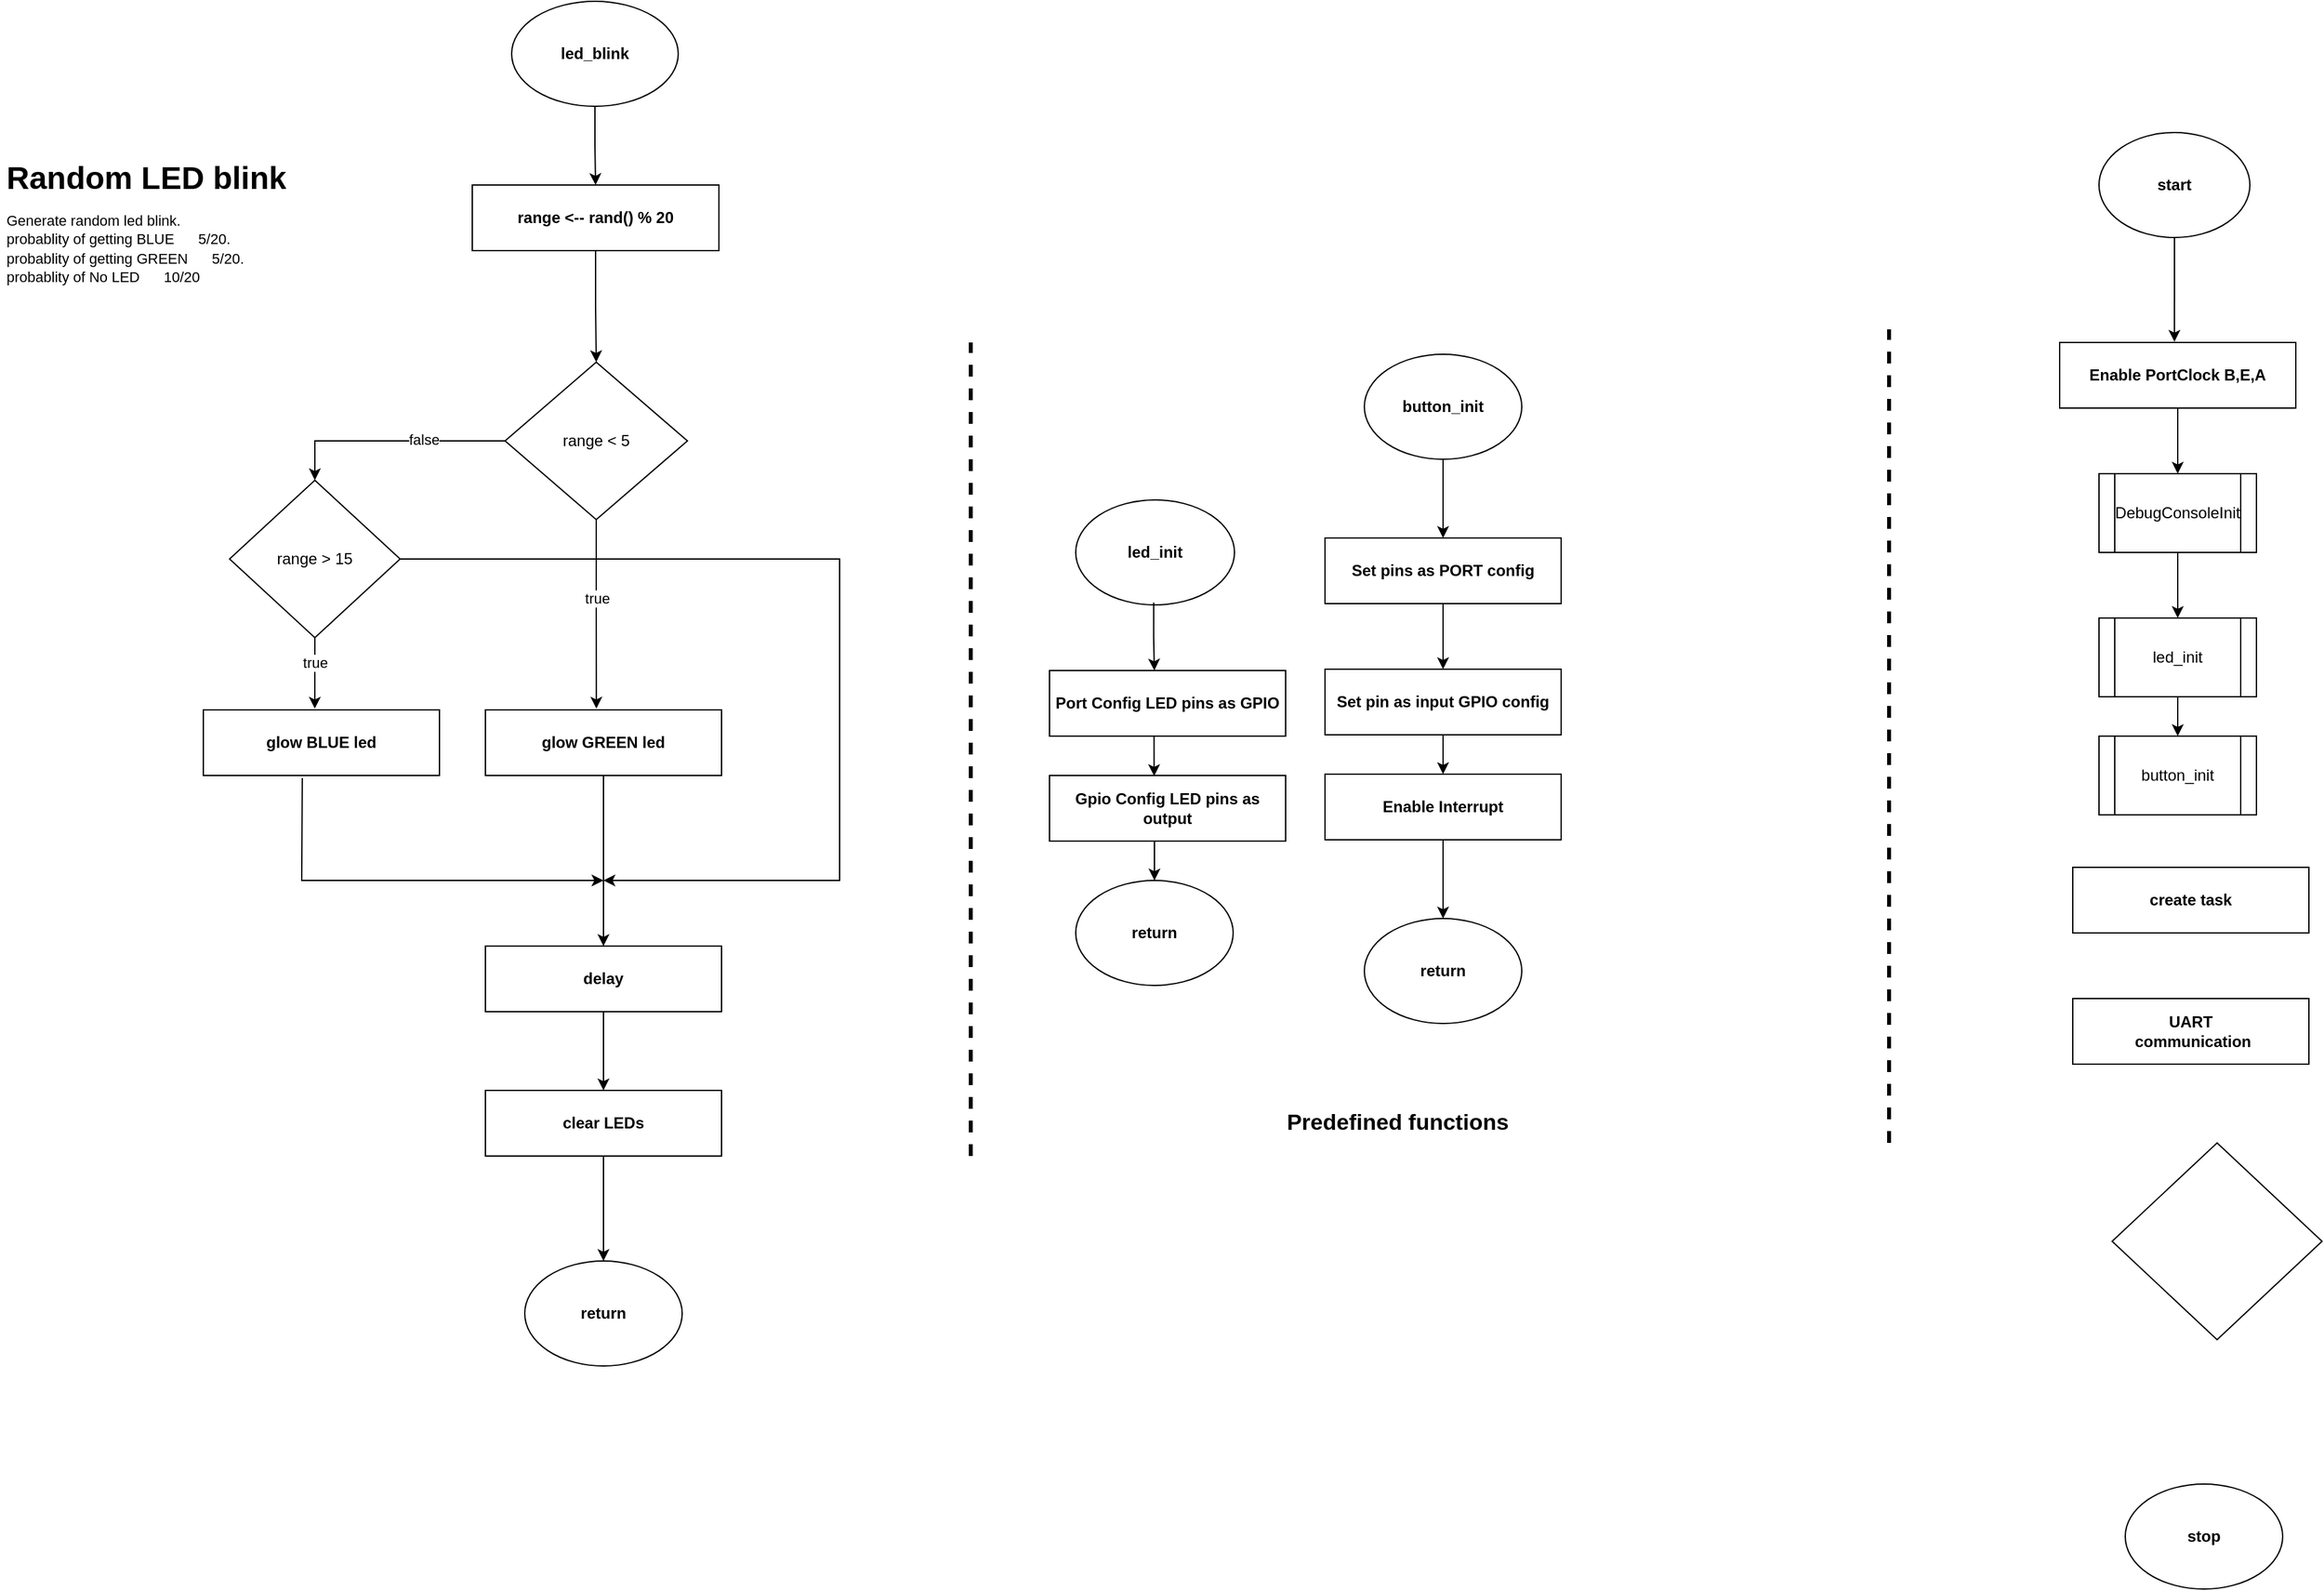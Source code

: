 <mxfile version="21.6.8" type="device">
  <diagram id="C5RBs43oDa-KdzZeNtuy" name="Page-1">
    <mxGraphModel dx="2610" dy="2206" grid="1" gridSize="10" guides="1" tooltips="1" connect="1" arrows="1" fold="1" page="1" pageScale="1" pageWidth="827" pageHeight="1169" math="0" shadow="0">
      <root>
        <mxCell id="WIyWlLk6GJQsqaUBKTNV-0" />
        <mxCell id="WIyWlLk6GJQsqaUBKTNV-1" parent="WIyWlLk6GJQsqaUBKTNV-0" />
        <mxCell id="5kIZXdPeI2GXVFiAJAgS-0" value="led_init" style="ellipse;whiteSpace=wrap;html=1;fontSize=12;fontStyle=1" vertex="1" parent="WIyWlLk6GJQsqaUBKTNV-1">
          <mxGeometry x="150" y="180" width="121" height="80" as="geometry" />
        </mxCell>
        <mxCell id="5kIZXdPeI2GXVFiAJAgS-1" value="return" style="ellipse;whiteSpace=wrap;html=1;fontSize=12;fontStyle=1" vertex="1" parent="WIyWlLk6GJQsqaUBKTNV-1">
          <mxGeometry x="150" y="470" width="120" height="80" as="geometry" />
        </mxCell>
        <mxCell id="5kIZXdPeI2GXVFiAJAgS-11" style="edgeStyle=orthogonalEdgeStyle;rounded=0;orthogonalLoop=1;jettySize=auto;html=1;exitX=0.491;exitY=0.978;exitDx=0;exitDy=0;fontSize=12;fontStyle=1;entryX=0.444;entryY=0;entryDx=0;entryDy=0;entryPerimeter=0;exitPerimeter=0;" edge="1" parent="WIyWlLk6GJQsqaUBKTNV-1" source="5kIZXdPeI2GXVFiAJAgS-0" target="5kIZXdPeI2GXVFiAJAgS-4">
          <mxGeometry relative="1" as="geometry">
            <mxPoint x="210" y="260" as="sourcePoint" />
            <mxPoint x="210" y="280" as="targetPoint" />
          </mxGeometry>
        </mxCell>
        <mxCell id="5kIZXdPeI2GXVFiAJAgS-13" style="edgeStyle=orthogonalEdgeStyle;rounded=0;orthogonalLoop=1;jettySize=auto;html=1;exitX=0.5;exitY=1;exitDx=0;exitDy=0;entryX=0.443;entryY=0.009;entryDx=0;entryDy=0;entryPerimeter=0;fontSize=12;fontStyle=1" edge="1" parent="WIyWlLk6GJQsqaUBKTNV-1" source="5kIZXdPeI2GXVFiAJAgS-4" target="5kIZXdPeI2GXVFiAJAgS-5">
          <mxGeometry relative="1" as="geometry" />
        </mxCell>
        <mxCell id="5kIZXdPeI2GXVFiAJAgS-4" value="Port Config LED pins as GPIO" style="rounded=0;whiteSpace=wrap;html=1;fontSize=12;fontStyle=1" vertex="1" parent="WIyWlLk6GJQsqaUBKTNV-1">
          <mxGeometry x="130" y="310" width="180" height="50" as="geometry" />
        </mxCell>
        <mxCell id="5kIZXdPeI2GXVFiAJAgS-14" style="edgeStyle=orthogonalEdgeStyle;rounded=0;orthogonalLoop=1;jettySize=auto;html=1;exitX=0.5;exitY=1;exitDx=0;exitDy=0;entryX=0.5;entryY=0;entryDx=0;entryDy=0;fontSize=12;fontStyle=1" edge="1" parent="WIyWlLk6GJQsqaUBKTNV-1" source="5kIZXdPeI2GXVFiAJAgS-5" target="5kIZXdPeI2GXVFiAJAgS-1">
          <mxGeometry relative="1" as="geometry" />
        </mxCell>
        <mxCell id="5kIZXdPeI2GXVFiAJAgS-5" value="Gpio Config LED pins as output" style="rounded=0;whiteSpace=wrap;html=1;fontSize=12;fontStyle=1" vertex="1" parent="WIyWlLk6GJQsqaUBKTNV-1">
          <mxGeometry x="130" y="390" width="180" height="50" as="geometry" />
        </mxCell>
        <mxCell id="5kIZXdPeI2GXVFiAJAgS-7" value="" style="rhombus;whiteSpace=wrap;html=1;fontSize=12;fontStyle=1" vertex="1" parent="WIyWlLk6GJQsqaUBKTNV-1">
          <mxGeometry x="940" y="670" width="160" height="150" as="geometry" />
        </mxCell>
        <mxCell id="5kIZXdPeI2GXVFiAJAgS-19" value="stop" style="ellipse;whiteSpace=wrap;html=1;fontSize=12;fontStyle=1" vertex="1" parent="WIyWlLk6GJQsqaUBKTNV-1">
          <mxGeometry x="950" y="930" width="120" height="80" as="geometry" />
        </mxCell>
        <mxCell id="5kIZXdPeI2GXVFiAJAgS-20" value="" style="endArrow=none;dashed=1;html=1;strokeWidth=3;rounded=0;fontStyle=1;fontSize=12;" edge="1" parent="WIyWlLk6GJQsqaUBKTNV-1">
          <mxGeometry width="50" height="50" relative="1" as="geometry">
            <mxPoint x="770" y="670" as="sourcePoint" />
            <mxPoint x="770" y="50" as="targetPoint" />
          </mxGeometry>
        </mxCell>
        <mxCell id="5kIZXdPeI2GXVFiAJAgS-21" value="" style="endArrow=none;dashed=1;html=1;strokeWidth=3;rounded=0;fontStyle=1;fontSize=12;" edge="1" parent="WIyWlLk6GJQsqaUBKTNV-1">
          <mxGeometry width="50" height="50" relative="1" as="geometry">
            <mxPoint x="70" y="680" as="sourcePoint" />
            <mxPoint x="70" y="60" as="targetPoint" />
          </mxGeometry>
        </mxCell>
        <mxCell id="5kIZXdPeI2GXVFiAJAgS-22" value="Predefined functions" style="text;html=1;align=center;verticalAlign=middle;resizable=0;points=[];autosize=1;strokeColor=none;fillColor=none;fontSize=17;fontStyle=1" vertex="1" parent="WIyWlLk6GJQsqaUBKTNV-1">
          <mxGeometry x="300" y="640" width="190" height="30" as="geometry" />
        </mxCell>
        <mxCell id="5kIZXdPeI2GXVFiAJAgS-72" style="edgeStyle=orthogonalEdgeStyle;rounded=0;orthogonalLoop=1;jettySize=auto;html=1;exitX=0.5;exitY=1;exitDx=0;exitDy=0;entryX=0.5;entryY=0;entryDx=0;entryDy=0;" edge="1" parent="WIyWlLk6GJQsqaUBKTNV-1" source="5kIZXdPeI2GXVFiAJAgS-24" target="5kIZXdPeI2GXVFiAJAgS-34">
          <mxGeometry relative="1" as="geometry" />
        </mxCell>
        <mxCell id="5kIZXdPeI2GXVFiAJAgS-24" value="led_init" style="shape=process;whiteSpace=wrap;html=1;backgroundOutline=1;" vertex="1" parent="WIyWlLk6GJQsqaUBKTNV-1">
          <mxGeometry x="930" y="270" width="120" height="60" as="geometry" />
        </mxCell>
        <mxCell id="5kIZXdPeI2GXVFiAJAgS-29" style="edgeStyle=orthogonalEdgeStyle;rounded=0;orthogonalLoop=1;jettySize=auto;html=1;exitX=0.5;exitY=1;exitDx=0;exitDy=0;" edge="1" parent="WIyWlLk6GJQsqaUBKTNV-1" source="5kIZXdPeI2GXVFiAJAgS-25" target="5kIZXdPeI2GXVFiAJAgS-24">
          <mxGeometry relative="1" as="geometry" />
        </mxCell>
        <mxCell id="5kIZXdPeI2GXVFiAJAgS-25" value="DebugConsoleInit" style="shape=process;whiteSpace=wrap;html=1;backgroundOutline=1;" vertex="1" parent="WIyWlLk6GJQsqaUBKTNV-1">
          <mxGeometry x="930" y="160" width="120" height="60" as="geometry" />
        </mxCell>
        <mxCell id="5kIZXdPeI2GXVFiAJAgS-70" style="edgeStyle=orthogonalEdgeStyle;rounded=0;orthogonalLoop=1;jettySize=auto;html=1;exitX=0.5;exitY=1;exitDx=0;exitDy=0;entryX=0.486;entryY=-0.011;entryDx=0;entryDy=0;entryPerimeter=0;" edge="1" parent="WIyWlLk6GJQsqaUBKTNV-1" source="5kIZXdPeI2GXVFiAJAgS-26" target="5kIZXdPeI2GXVFiAJAgS-69">
          <mxGeometry relative="1" as="geometry" />
        </mxCell>
        <mxCell id="5kIZXdPeI2GXVFiAJAgS-26" value="start" style="ellipse;whiteSpace=wrap;html=1;fontSize=12;fontStyle=1" vertex="1" parent="WIyWlLk6GJQsqaUBKTNV-1">
          <mxGeometry x="930" y="-100" width="115" height="80" as="geometry" />
        </mxCell>
        <mxCell id="5kIZXdPeI2GXVFiAJAgS-31" value="create task" style="rounded=0;whiteSpace=wrap;html=1;fontSize=12;fontStyle=1" vertex="1" parent="WIyWlLk6GJQsqaUBKTNV-1">
          <mxGeometry x="910" y="460" width="180" height="50" as="geometry" />
        </mxCell>
        <mxCell id="5kIZXdPeI2GXVFiAJAgS-32" value="UART&lt;br&gt;&amp;nbsp;communication" style="rounded=0;whiteSpace=wrap;html=1;fontSize=12;fontStyle=1" vertex="1" parent="WIyWlLk6GJQsqaUBKTNV-1">
          <mxGeometry x="910" y="560" width="180" height="50" as="geometry" />
        </mxCell>
        <mxCell id="5kIZXdPeI2GXVFiAJAgS-34" value="button_init" style="shape=process;whiteSpace=wrap;html=1;backgroundOutline=1;" vertex="1" parent="WIyWlLk6GJQsqaUBKTNV-1">
          <mxGeometry x="930" y="360" width="120" height="60" as="geometry" />
        </mxCell>
        <mxCell id="5kIZXdPeI2GXVFiAJAgS-35" style="edgeStyle=orthogonalEdgeStyle;rounded=0;orthogonalLoop=1;jettySize=auto;html=1;exitX=0.5;exitY=1;exitDx=0;exitDy=0;entryX=0.5;entryY=0;entryDx=0;entryDy=0;fontSize=12;fontStyle=1" edge="1" parent="WIyWlLk6GJQsqaUBKTNV-1" source="5kIZXdPeI2GXVFiAJAgS-36" target="5kIZXdPeI2GXVFiAJAgS-39">
          <mxGeometry relative="1" as="geometry" />
        </mxCell>
        <mxCell id="5kIZXdPeI2GXVFiAJAgS-36" value="button_init" style="ellipse;whiteSpace=wrap;html=1;fontSize=12;fontStyle=1" vertex="1" parent="WIyWlLk6GJQsqaUBKTNV-1">
          <mxGeometry x="370" y="69" width="120" height="80" as="geometry" />
        </mxCell>
        <mxCell id="5kIZXdPeI2GXVFiAJAgS-37" value="return" style="ellipse;whiteSpace=wrap;html=1;fontSize=12;fontStyle=1" vertex="1" parent="WIyWlLk6GJQsqaUBKTNV-1">
          <mxGeometry x="370" y="499" width="120" height="80" as="geometry" />
        </mxCell>
        <mxCell id="5kIZXdPeI2GXVFiAJAgS-38" style="edgeStyle=orthogonalEdgeStyle;rounded=0;orthogonalLoop=1;jettySize=auto;html=1;exitX=0.5;exitY=1;exitDx=0;exitDy=0;entryX=0.5;entryY=0;entryDx=0;entryDy=0;fontSize=12;fontStyle=1" edge="1" parent="WIyWlLk6GJQsqaUBKTNV-1" source="5kIZXdPeI2GXVFiAJAgS-39" target="5kIZXdPeI2GXVFiAJAgS-43">
          <mxGeometry relative="1" as="geometry">
            <mxPoint x="430.64" y="226.55" as="targetPoint" />
          </mxGeometry>
        </mxCell>
        <mxCell id="5kIZXdPeI2GXVFiAJAgS-39" value="Set pins as PORT config" style="rounded=0;whiteSpace=wrap;html=1;fontSize=12;fontStyle=1" vertex="1" parent="WIyWlLk6GJQsqaUBKTNV-1">
          <mxGeometry x="340" y="209" width="180" height="50" as="geometry" />
        </mxCell>
        <mxCell id="5kIZXdPeI2GXVFiAJAgS-42" style="edgeStyle=orthogonalEdgeStyle;rounded=0;orthogonalLoop=1;jettySize=auto;html=1;exitX=0.5;exitY=1;exitDx=0;exitDy=0;entryX=0.5;entryY=0;entryDx=0;entryDy=0;fontSize=12;fontStyle=1" edge="1" parent="WIyWlLk6GJQsqaUBKTNV-1" source="5kIZXdPeI2GXVFiAJAgS-43" target="5kIZXdPeI2GXVFiAJAgS-45">
          <mxGeometry relative="1" as="geometry" />
        </mxCell>
        <mxCell id="5kIZXdPeI2GXVFiAJAgS-43" value="Set pin as input GPIO config" style="rounded=0;whiteSpace=wrap;html=1;fontSize=12;fontStyle=1" vertex="1" parent="WIyWlLk6GJQsqaUBKTNV-1">
          <mxGeometry x="340" y="309" width="180" height="50" as="geometry" />
        </mxCell>
        <mxCell id="5kIZXdPeI2GXVFiAJAgS-44" style="edgeStyle=orthogonalEdgeStyle;rounded=0;orthogonalLoop=1;jettySize=auto;html=1;exitX=0.5;exitY=1;exitDx=0;exitDy=0;entryX=0.5;entryY=0;entryDx=0;entryDy=0;fontSize=12;fontStyle=1" edge="1" parent="WIyWlLk6GJQsqaUBKTNV-1" source="5kIZXdPeI2GXVFiAJAgS-45" target="5kIZXdPeI2GXVFiAJAgS-37">
          <mxGeometry relative="1" as="geometry" />
        </mxCell>
        <mxCell id="5kIZXdPeI2GXVFiAJAgS-45" value="Enable Interrupt" style="rounded=0;whiteSpace=wrap;html=1;fontSize=12;fontStyle=1" vertex="1" parent="WIyWlLk6GJQsqaUBKTNV-1">
          <mxGeometry x="340" y="389" width="180" height="50" as="geometry" />
        </mxCell>
        <mxCell id="5kIZXdPeI2GXVFiAJAgS-90" style="edgeStyle=orthogonalEdgeStyle;rounded=0;orthogonalLoop=1;jettySize=auto;html=1;exitX=0.5;exitY=1;exitDx=0;exitDy=0;" edge="1" parent="WIyWlLk6GJQsqaUBKTNV-1" source="5kIZXdPeI2GXVFiAJAgS-59" target="5kIZXdPeI2GXVFiAJAgS-66">
          <mxGeometry relative="1" as="geometry" />
        </mxCell>
        <mxCell id="5kIZXdPeI2GXVFiAJAgS-59" value="led_blink" style="ellipse;whiteSpace=wrap;html=1;fontSize=12;fontStyle=1" vertex="1" parent="WIyWlLk6GJQsqaUBKTNV-1">
          <mxGeometry x="-280" y="-200" width="127" height="80" as="geometry" />
        </mxCell>
        <mxCell id="5kIZXdPeI2GXVFiAJAgS-60" value="return" style="ellipse;whiteSpace=wrap;html=1;fontSize=12;fontStyle=1" vertex="1" parent="WIyWlLk6GJQsqaUBKTNV-1">
          <mxGeometry x="-270" y="760" width="120" height="80" as="geometry" />
        </mxCell>
        <mxCell id="5kIZXdPeI2GXVFiAJAgS-65" style="edgeStyle=orthogonalEdgeStyle;rounded=0;orthogonalLoop=1;jettySize=auto;html=1;exitX=0.5;exitY=1;exitDx=0;exitDy=0;entryX=0.5;entryY=0;entryDx=0;entryDy=0;fontSize=12;fontStyle=1" edge="1" parent="WIyWlLk6GJQsqaUBKTNV-1" source="5kIZXdPeI2GXVFiAJAgS-66" target="5kIZXdPeI2GXVFiAJAgS-73">
          <mxGeometry relative="1" as="geometry">
            <mxPoint x="-210.26" y="50.45" as="targetPoint" />
          </mxGeometry>
        </mxCell>
        <mxCell id="5kIZXdPeI2GXVFiAJAgS-66" value="range &amp;lt;-- rand() % 20" style="rounded=0;whiteSpace=wrap;html=1;fontSize=12;fontStyle=1" vertex="1" parent="WIyWlLk6GJQsqaUBKTNV-1">
          <mxGeometry x="-310" y="-60" width="188" height="50" as="geometry" />
        </mxCell>
        <mxCell id="5kIZXdPeI2GXVFiAJAgS-71" style="edgeStyle=orthogonalEdgeStyle;rounded=0;orthogonalLoop=1;jettySize=auto;html=1;exitX=0.5;exitY=1;exitDx=0;exitDy=0;entryX=0.5;entryY=0;entryDx=0;entryDy=0;" edge="1" parent="WIyWlLk6GJQsqaUBKTNV-1" source="5kIZXdPeI2GXVFiAJAgS-69" target="5kIZXdPeI2GXVFiAJAgS-25">
          <mxGeometry relative="1" as="geometry" />
        </mxCell>
        <mxCell id="5kIZXdPeI2GXVFiAJAgS-69" value="Enable PortClock B,E,A" style="rounded=0;whiteSpace=wrap;html=1;fontSize=12;fontStyle=1" vertex="1" parent="WIyWlLk6GJQsqaUBKTNV-1">
          <mxGeometry x="900" y="60" width="180" height="50" as="geometry" />
        </mxCell>
        <mxCell id="5kIZXdPeI2GXVFiAJAgS-77" style="edgeStyle=orthogonalEdgeStyle;rounded=0;orthogonalLoop=1;jettySize=auto;html=1;exitX=0;exitY=0.5;exitDx=0;exitDy=0;entryX=0.5;entryY=0;entryDx=0;entryDy=0;" edge="1" parent="WIyWlLk6GJQsqaUBKTNV-1" source="5kIZXdPeI2GXVFiAJAgS-73" target="5kIZXdPeI2GXVFiAJAgS-80">
          <mxGeometry relative="1" as="geometry">
            <mxPoint x="-360" y="135" as="targetPoint" />
          </mxGeometry>
        </mxCell>
        <mxCell id="5kIZXdPeI2GXVFiAJAgS-83" value="false" style="edgeLabel;html=1;align=center;verticalAlign=middle;resizable=0;points=[];" vertex="1" connectable="0" parent="5kIZXdPeI2GXVFiAJAgS-77">
          <mxGeometry x="-0.291" y="-1" relative="1" as="geometry">
            <mxPoint as="offset" />
          </mxGeometry>
        </mxCell>
        <mxCell id="5kIZXdPeI2GXVFiAJAgS-78" style="edgeStyle=orthogonalEdgeStyle;rounded=0;orthogonalLoop=1;jettySize=auto;html=1;exitX=0.5;exitY=1;exitDx=0;exitDy=0;entryX=0.47;entryY=-0.019;entryDx=0;entryDy=0;entryPerimeter=0;" edge="1" parent="WIyWlLk6GJQsqaUBKTNV-1" source="5kIZXdPeI2GXVFiAJAgS-73" target="5kIZXdPeI2GXVFiAJAgS-75">
          <mxGeometry relative="1" as="geometry" />
        </mxCell>
        <mxCell id="5kIZXdPeI2GXVFiAJAgS-79" value="true" style="edgeLabel;html=1;align=center;verticalAlign=middle;resizable=0;points=[];" vertex="1" connectable="0" parent="5kIZXdPeI2GXVFiAJAgS-78">
          <mxGeometry x="-0.166" relative="1" as="geometry">
            <mxPoint as="offset" />
          </mxGeometry>
        </mxCell>
        <mxCell id="5kIZXdPeI2GXVFiAJAgS-73" value="range &amp;lt; 5" style="rhombus;whiteSpace=wrap;html=1;" vertex="1" parent="WIyWlLk6GJQsqaUBKTNV-1">
          <mxGeometry x="-285" y="75" width="139" height="120" as="geometry" />
        </mxCell>
        <mxCell id="5kIZXdPeI2GXVFiAJAgS-75" value="glow GREEN led" style="rounded=0;whiteSpace=wrap;html=1;fontSize=12;fontStyle=1" vertex="1" parent="WIyWlLk6GJQsqaUBKTNV-1">
          <mxGeometry x="-300" y="340" width="180" height="50" as="geometry" />
        </mxCell>
        <mxCell id="5kIZXdPeI2GXVFiAJAgS-82" style="edgeStyle=orthogonalEdgeStyle;rounded=0;orthogonalLoop=1;jettySize=auto;html=1;exitX=0.5;exitY=1;exitDx=0;exitDy=0;entryX=0.472;entryY=-0.019;entryDx=0;entryDy=0;entryPerimeter=0;" edge="1" parent="WIyWlLk6GJQsqaUBKTNV-1" source="5kIZXdPeI2GXVFiAJAgS-80" target="5kIZXdPeI2GXVFiAJAgS-81">
          <mxGeometry relative="1" as="geometry" />
        </mxCell>
        <mxCell id="5kIZXdPeI2GXVFiAJAgS-88" value="true" style="edgeLabel;html=1;align=center;verticalAlign=middle;resizable=0;points=[];" vertex="1" connectable="0" parent="5kIZXdPeI2GXVFiAJAgS-82">
          <mxGeometry x="-0.297" relative="1" as="geometry">
            <mxPoint as="offset" />
          </mxGeometry>
        </mxCell>
        <mxCell id="5kIZXdPeI2GXVFiAJAgS-80" value="range &amp;gt; 15" style="rhombus;whiteSpace=wrap;html=1;" vertex="1" parent="WIyWlLk6GJQsqaUBKTNV-1">
          <mxGeometry x="-495" y="165" width="130" height="120" as="geometry" />
        </mxCell>
        <mxCell id="5kIZXdPeI2GXVFiAJAgS-81" value="glow BLUE led" style="rounded=0;whiteSpace=wrap;html=1;fontSize=12;fontStyle=1" vertex="1" parent="WIyWlLk6GJQsqaUBKTNV-1">
          <mxGeometry x="-515" y="340" width="180" height="50" as="geometry" />
        </mxCell>
        <mxCell id="5kIZXdPeI2GXVFiAJAgS-100" style="edgeStyle=orthogonalEdgeStyle;rounded=0;orthogonalLoop=1;jettySize=auto;html=1;" edge="1" parent="WIyWlLk6GJQsqaUBKTNV-1" source="5kIZXdPeI2GXVFiAJAgS-75" target="5kIZXdPeI2GXVFiAJAgS-98">
          <mxGeometry relative="1" as="geometry">
            <mxPoint x="-210" y="530" as="sourcePoint" />
          </mxGeometry>
        </mxCell>
        <mxCell id="5kIZXdPeI2GXVFiAJAgS-91" value="&lt;h1&gt;Random LED blink&lt;/h1&gt;&lt;p style=&quot;line-height: 30%; font-size: 11px;&quot;&gt;&lt;font style=&quot;font-size: 11px;&quot;&gt;Generate random led blink.&lt;/font&gt;&lt;/p&gt;&lt;p style=&quot;line-height: 30%; font-size: 11px;&quot;&gt;&lt;font style=&quot;font-size: 11px;&quot;&gt;&lt;span style=&quot;background-color: initial;&quot;&gt;probablity of getting BLUE&amp;nbsp;&amp;nbsp;&lt;/span&gt;&lt;span style=&quot;background-color: initial;&quot;&gt;&amp;nbsp;&amp;nbsp;&amp;nbsp;&amp;nbsp;&lt;/span&gt;&lt;span style=&quot;background-color: initial;&quot;&gt;5/20.&lt;/span&gt;&lt;/font&gt;&lt;/p&gt;&lt;p style=&quot;line-height: 30%; font-size: 11px;&quot;&gt;&lt;font style=&quot;font-size: 11px;&quot;&gt;&lt;span style=&quot;background-color: initial;&quot;&gt;probablity of getting GREEN&amp;nbsp;&amp;nbsp;&lt;/span&gt;&lt;span style=&quot;background-color: initial;&quot;&gt;&amp;nbsp;&amp;nbsp;&amp;nbsp;&amp;nbsp;&lt;/span&gt;&lt;span style=&quot;background-color: initial;&quot;&gt;5/20.&lt;/span&gt;&lt;/font&gt;&lt;/p&gt;&lt;p style=&quot;line-height: 30%; font-size: 11px;&quot;&gt;&lt;font style=&quot;font-size: 11px;&quot;&gt;&lt;span style=&quot;background-color: initial;&quot;&gt;probablity of No LED&amp;nbsp;&amp;nbsp;&lt;/span&gt;&lt;span style=&quot;background-color: initial; white-space: pre;&quot;&gt;&amp;nbsp;&amp;nbsp;&amp;nbsp;&amp;nbsp;10&lt;/span&gt;&lt;span style=&quot;background-color: initial;&quot;&gt;/20&lt;/span&gt;&lt;/font&gt;&lt;/p&gt;" style="text;html=1;strokeColor=none;fillColor=none;spacing=5;spacingTop=-20;whiteSpace=wrap;overflow=hidden;rounded=0;" vertex="1" parent="WIyWlLk6GJQsqaUBKTNV-1">
          <mxGeometry x="-670" y="-85" width="340" height="125" as="geometry" />
        </mxCell>
        <mxCell id="5kIZXdPeI2GXVFiAJAgS-101" style="edgeStyle=orthogonalEdgeStyle;rounded=0;orthogonalLoop=1;jettySize=auto;html=1;exitX=0.5;exitY=1;exitDx=0;exitDy=0;entryX=0.5;entryY=0;entryDx=0;entryDy=0;" edge="1" parent="WIyWlLk6GJQsqaUBKTNV-1" source="5kIZXdPeI2GXVFiAJAgS-98" target="5kIZXdPeI2GXVFiAJAgS-99">
          <mxGeometry relative="1" as="geometry" />
        </mxCell>
        <mxCell id="5kIZXdPeI2GXVFiAJAgS-98" value="delay" style="rounded=0;whiteSpace=wrap;html=1;fontSize=12;fontStyle=1" vertex="1" parent="WIyWlLk6GJQsqaUBKTNV-1">
          <mxGeometry x="-300" y="520" width="180" height="50" as="geometry" />
        </mxCell>
        <mxCell id="5kIZXdPeI2GXVFiAJAgS-102" style="edgeStyle=orthogonalEdgeStyle;rounded=0;orthogonalLoop=1;jettySize=auto;html=1;exitX=0.5;exitY=1;exitDx=0;exitDy=0;entryX=0.5;entryY=0;entryDx=0;entryDy=0;" edge="1" parent="WIyWlLk6GJQsqaUBKTNV-1" source="5kIZXdPeI2GXVFiAJAgS-99" target="5kIZXdPeI2GXVFiAJAgS-60">
          <mxGeometry relative="1" as="geometry" />
        </mxCell>
        <mxCell id="5kIZXdPeI2GXVFiAJAgS-99" value="clear LEDs" style="rounded=0;whiteSpace=wrap;html=1;fontSize=12;fontStyle=1" vertex="1" parent="WIyWlLk6GJQsqaUBKTNV-1">
          <mxGeometry x="-300" y="630" width="180" height="50" as="geometry" />
        </mxCell>
        <mxCell id="5kIZXdPeI2GXVFiAJAgS-110" value="" style="endArrow=classic;html=1;rounded=0;exitX=1;exitY=0.5;exitDx=0;exitDy=0;" edge="1" parent="WIyWlLk6GJQsqaUBKTNV-1" source="5kIZXdPeI2GXVFiAJAgS-80">
          <mxGeometry width="50" height="50" relative="1" as="geometry">
            <mxPoint x="20" y="310" as="sourcePoint" />
            <mxPoint x="-210" y="470" as="targetPoint" />
            <Array as="points">
              <mxPoint x="-30" y="225" />
              <mxPoint x="-30" y="470" />
            </Array>
          </mxGeometry>
        </mxCell>
        <mxCell id="5kIZXdPeI2GXVFiAJAgS-111" value="" style="endArrow=classic;html=1;rounded=0;exitX=0.419;exitY=1.041;exitDx=0;exitDy=0;exitPerimeter=0;" edge="1" parent="WIyWlLk6GJQsqaUBKTNV-1" source="5kIZXdPeI2GXVFiAJAgS-81">
          <mxGeometry width="50" height="50" relative="1" as="geometry">
            <mxPoint x="20" y="310" as="sourcePoint" />
            <mxPoint x="-210" y="470" as="targetPoint" />
            <Array as="points">
              <mxPoint x="-440" y="470" />
            </Array>
          </mxGeometry>
        </mxCell>
      </root>
    </mxGraphModel>
  </diagram>
</mxfile>

